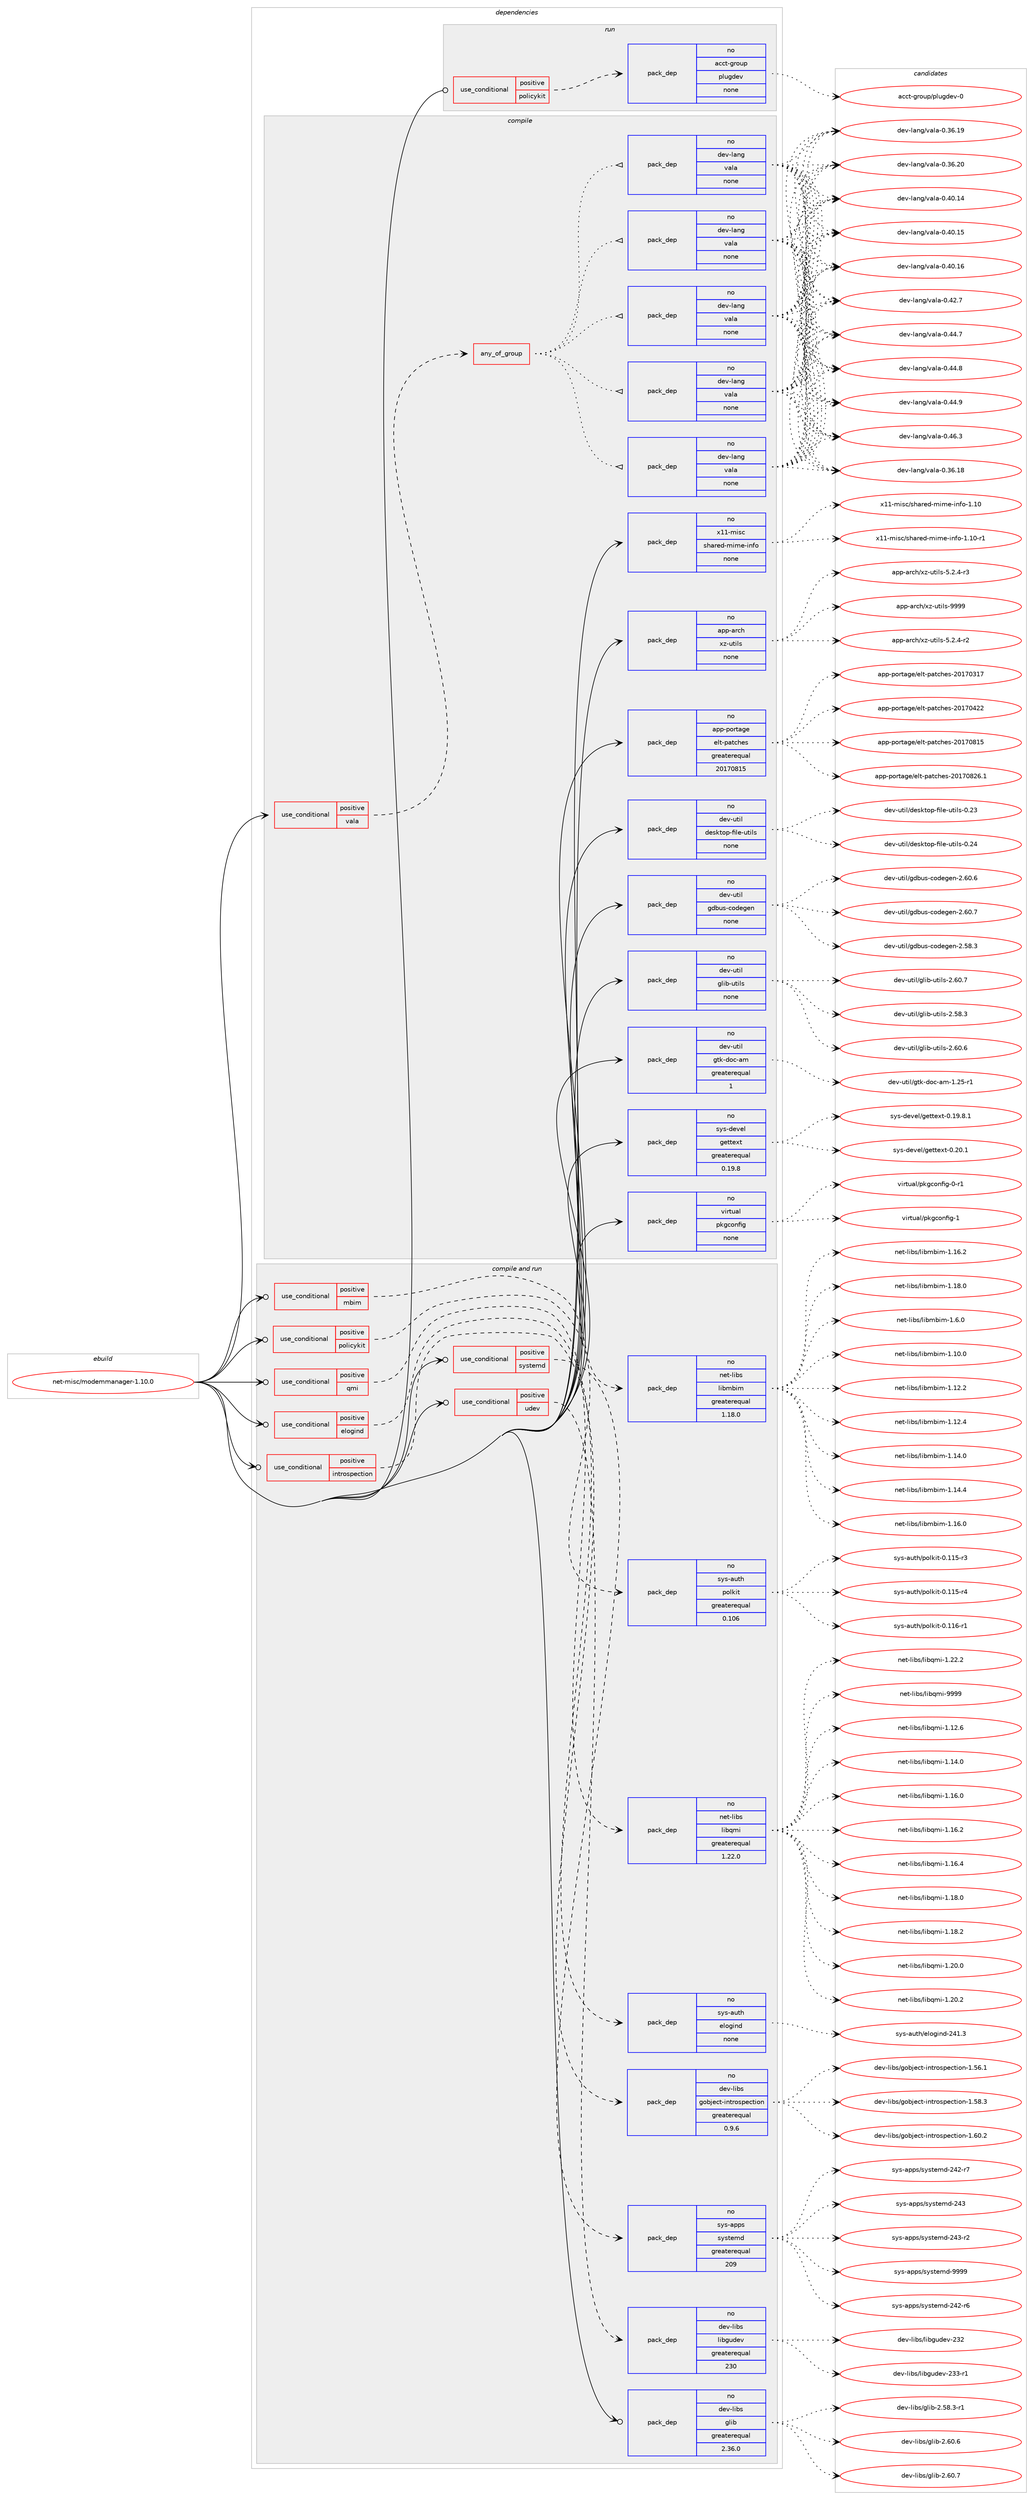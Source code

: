 digraph prolog {

# *************
# Graph options
# *************

newrank=true;
concentrate=true;
compound=true;
graph [rankdir=LR,fontname=Helvetica,fontsize=10,ranksep=1.5];#, ranksep=2.5, nodesep=0.2];
edge  [arrowhead=vee];
node  [fontname=Helvetica,fontsize=10];

# **********
# The ebuild
# **********

subgraph cluster_leftcol {
color=gray;
rank=same;
label=<<i>ebuild</i>>;
id [label="net-misc/modemmanager-1.10.0", color=red, width=4, href="../net-misc/modemmanager-1.10.0.svg"];
}

# ****************
# The dependencies
# ****************

subgraph cluster_midcol {
color=gray;
label=<<i>dependencies</i>>;
subgraph cluster_compile {
fillcolor="#eeeeee";
style=filled;
label=<<i>compile</i>>;
subgraph cond203503 {
dependency834472 [label=<<TABLE BORDER="0" CELLBORDER="1" CELLSPACING="0" CELLPADDING="4"><TR><TD ROWSPAN="3" CELLPADDING="10">use_conditional</TD></TR><TR><TD>positive</TD></TR><TR><TD>vala</TD></TR></TABLE>>, shape=none, color=red];
subgraph any14171 {
dependency834473 [label=<<TABLE BORDER="0" CELLBORDER="1" CELLSPACING="0" CELLPADDING="4"><TR><TD CELLPADDING="10">any_of_group</TD></TR></TABLE>>, shape=none, color=red];subgraph pack616341 {
dependency834474 [label=<<TABLE BORDER="0" CELLBORDER="1" CELLSPACING="0" CELLPADDING="4" WIDTH="220"><TR><TD ROWSPAN="6" CELLPADDING="30">pack_dep</TD></TR><TR><TD WIDTH="110">no</TD></TR><TR><TD>dev-lang</TD></TR><TR><TD>vala</TD></TR><TR><TD>none</TD></TR><TR><TD></TD></TR></TABLE>>, shape=none, color=blue];
}
dependency834473:e -> dependency834474:w [weight=20,style="dotted",arrowhead="oinv"];
subgraph pack616342 {
dependency834475 [label=<<TABLE BORDER="0" CELLBORDER="1" CELLSPACING="0" CELLPADDING="4" WIDTH="220"><TR><TD ROWSPAN="6" CELLPADDING="30">pack_dep</TD></TR><TR><TD WIDTH="110">no</TD></TR><TR><TD>dev-lang</TD></TR><TR><TD>vala</TD></TR><TR><TD>none</TD></TR><TR><TD></TD></TR></TABLE>>, shape=none, color=blue];
}
dependency834473:e -> dependency834475:w [weight=20,style="dotted",arrowhead="oinv"];
subgraph pack616343 {
dependency834476 [label=<<TABLE BORDER="0" CELLBORDER="1" CELLSPACING="0" CELLPADDING="4" WIDTH="220"><TR><TD ROWSPAN="6" CELLPADDING="30">pack_dep</TD></TR><TR><TD WIDTH="110">no</TD></TR><TR><TD>dev-lang</TD></TR><TR><TD>vala</TD></TR><TR><TD>none</TD></TR><TR><TD></TD></TR></TABLE>>, shape=none, color=blue];
}
dependency834473:e -> dependency834476:w [weight=20,style="dotted",arrowhead="oinv"];
subgraph pack616344 {
dependency834477 [label=<<TABLE BORDER="0" CELLBORDER="1" CELLSPACING="0" CELLPADDING="4" WIDTH="220"><TR><TD ROWSPAN="6" CELLPADDING="30">pack_dep</TD></TR><TR><TD WIDTH="110">no</TD></TR><TR><TD>dev-lang</TD></TR><TR><TD>vala</TD></TR><TR><TD>none</TD></TR><TR><TD></TD></TR></TABLE>>, shape=none, color=blue];
}
dependency834473:e -> dependency834477:w [weight=20,style="dotted",arrowhead="oinv"];
subgraph pack616345 {
dependency834478 [label=<<TABLE BORDER="0" CELLBORDER="1" CELLSPACING="0" CELLPADDING="4" WIDTH="220"><TR><TD ROWSPAN="6" CELLPADDING="30">pack_dep</TD></TR><TR><TD WIDTH="110">no</TD></TR><TR><TD>dev-lang</TD></TR><TR><TD>vala</TD></TR><TR><TD>none</TD></TR><TR><TD></TD></TR></TABLE>>, shape=none, color=blue];
}
dependency834473:e -> dependency834478:w [weight=20,style="dotted",arrowhead="oinv"];
}
dependency834472:e -> dependency834473:w [weight=20,style="dashed",arrowhead="vee"];
}
id:e -> dependency834472:w [weight=20,style="solid",arrowhead="vee"];
subgraph pack616346 {
dependency834479 [label=<<TABLE BORDER="0" CELLBORDER="1" CELLSPACING="0" CELLPADDING="4" WIDTH="220"><TR><TD ROWSPAN="6" CELLPADDING="30">pack_dep</TD></TR><TR><TD WIDTH="110">no</TD></TR><TR><TD>app-arch</TD></TR><TR><TD>xz-utils</TD></TR><TR><TD>none</TD></TR><TR><TD></TD></TR></TABLE>>, shape=none, color=blue];
}
id:e -> dependency834479:w [weight=20,style="solid",arrowhead="vee"];
subgraph pack616347 {
dependency834480 [label=<<TABLE BORDER="0" CELLBORDER="1" CELLSPACING="0" CELLPADDING="4" WIDTH="220"><TR><TD ROWSPAN="6" CELLPADDING="30">pack_dep</TD></TR><TR><TD WIDTH="110">no</TD></TR><TR><TD>app-portage</TD></TR><TR><TD>elt-patches</TD></TR><TR><TD>greaterequal</TD></TR><TR><TD>20170815</TD></TR></TABLE>>, shape=none, color=blue];
}
id:e -> dependency834480:w [weight=20,style="solid",arrowhead="vee"];
subgraph pack616348 {
dependency834481 [label=<<TABLE BORDER="0" CELLBORDER="1" CELLSPACING="0" CELLPADDING="4" WIDTH="220"><TR><TD ROWSPAN="6" CELLPADDING="30">pack_dep</TD></TR><TR><TD WIDTH="110">no</TD></TR><TR><TD>dev-util</TD></TR><TR><TD>desktop-file-utils</TD></TR><TR><TD>none</TD></TR><TR><TD></TD></TR></TABLE>>, shape=none, color=blue];
}
id:e -> dependency834481:w [weight=20,style="solid",arrowhead="vee"];
subgraph pack616349 {
dependency834482 [label=<<TABLE BORDER="0" CELLBORDER="1" CELLSPACING="0" CELLPADDING="4" WIDTH="220"><TR><TD ROWSPAN="6" CELLPADDING="30">pack_dep</TD></TR><TR><TD WIDTH="110">no</TD></TR><TR><TD>dev-util</TD></TR><TR><TD>gdbus-codegen</TD></TR><TR><TD>none</TD></TR><TR><TD></TD></TR></TABLE>>, shape=none, color=blue];
}
id:e -> dependency834482:w [weight=20,style="solid",arrowhead="vee"];
subgraph pack616350 {
dependency834483 [label=<<TABLE BORDER="0" CELLBORDER="1" CELLSPACING="0" CELLPADDING="4" WIDTH="220"><TR><TD ROWSPAN="6" CELLPADDING="30">pack_dep</TD></TR><TR><TD WIDTH="110">no</TD></TR><TR><TD>dev-util</TD></TR><TR><TD>glib-utils</TD></TR><TR><TD>none</TD></TR><TR><TD></TD></TR></TABLE>>, shape=none, color=blue];
}
id:e -> dependency834483:w [weight=20,style="solid",arrowhead="vee"];
subgraph pack616351 {
dependency834484 [label=<<TABLE BORDER="0" CELLBORDER="1" CELLSPACING="0" CELLPADDING="4" WIDTH="220"><TR><TD ROWSPAN="6" CELLPADDING="30">pack_dep</TD></TR><TR><TD WIDTH="110">no</TD></TR><TR><TD>dev-util</TD></TR><TR><TD>gtk-doc-am</TD></TR><TR><TD>greaterequal</TD></TR><TR><TD>1</TD></TR></TABLE>>, shape=none, color=blue];
}
id:e -> dependency834484:w [weight=20,style="solid",arrowhead="vee"];
subgraph pack616352 {
dependency834485 [label=<<TABLE BORDER="0" CELLBORDER="1" CELLSPACING="0" CELLPADDING="4" WIDTH="220"><TR><TD ROWSPAN="6" CELLPADDING="30">pack_dep</TD></TR><TR><TD WIDTH="110">no</TD></TR><TR><TD>sys-devel</TD></TR><TR><TD>gettext</TD></TR><TR><TD>greaterequal</TD></TR><TR><TD>0.19.8</TD></TR></TABLE>>, shape=none, color=blue];
}
id:e -> dependency834485:w [weight=20,style="solid",arrowhead="vee"];
subgraph pack616353 {
dependency834486 [label=<<TABLE BORDER="0" CELLBORDER="1" CELLSPACING="0" CELLPADDING="4" WIDTH="220"><TR><TD ROWSPAN="6" CELLPADDING="30">pack_dep</TD></TR><TR><TD WIDTH="110">no</TD></TR><TR><TD>virtual</TD></TR><TR><TD>pkgconfig</TD></TR><TR><TD>none</TD></TR><TR><TD></TD></TR></TABLE>>, shape=none, color=blue];
}
id:e -> dependency834486:w [weight=20,style="solid",arrowhead="vee"];
subgraph pack616354 {
dependency834487 [label=<<TABLE BORDER="0" CELLBORDER="1" CELLSPACING="0" CELLPADDING="4" WIDTH="220"><TR><TD ROWSPAN="6" CELLPADDING="30">pack_dep</TD></TR><TR><TD WIDTH="110">no</TD></TR><TR><TD>x11-misc</TD></TR><TR><TD>shared-mime-info</TD></TR><TR><TD>none</TD></TR><TR><TD></TD></TR></TABLE>>, shape=none, color=blue];
}
id:e -> dependency834487:w [weight=20,style="solid",arrowhead="vee"];
}
subgraph cluster_compileandrun {
fillcolor="#eeeeee";
style=filled;
label=<<i>compile and run</i>>;
subgraph cond203504 {
dependency834488 [label=<<TABLE BORDER="0" CELLBORDER="1" CELLSPACING="0" CELLPADDING="4"><TR><TD ROWSPAN="3" CELLPADDING="10">use_conditional</TD></TR><TR><TD>positive</TD></TR><TR><TD>elogind</TD></TR></TABLE>>, shape=none, color=red];
subgraph pack616355 {
dependency834489 [label=<<TABLE BORDER="0" CELLBORDER="1" CELLSPACING="0" CELLPADDING="4" WIDTH="220"><TR><TD ROWSPAN="6" CELLPADDING="30">pack_dep</TD></TR><TR><TD WIDTH="110">no</TD></TR><TR><TD>sys-auth</TD></TR><TR><TD>elogind</TD></TR><TR><TD>none</TD></TR><TR><TD></TD></TR></TABLE>>, shape=none, color=blue];
}
dependency834488:e -> dependency834489:w [weight=20,style="dashed",arrowhead="vee"];
}
id:e -> dependency834488:w [weight=20,style="solid",arrowhead="odotvee"];
subgraph cond203505 {
dependency834490 [label=<<TABLE BORDER="0" CELLBORDER="1" CELLSPACING="0" CELLPADDING="4"><TR><TD ROWSPAN="3" CELLPADDING="10">use_conditional</TD></TR><TR><TD>positive</TD></TR><TR><TD>introspection</TD></TR></TABLE>>, shape=none, color=red];
subgraph pack616356 {
dependency834491 [label=<<TABLE BORDER="0" CELLBORDER="1" CELLSPACING="0" CELLPADDING="4" WIDTH="220"><TR><TD ROWSPAN="6" CELLPADDING="30">pack_dep</TD></TR><TR><TD WIDTH="110">no</TD></TR><TR><TD>dev-libs</TD></TR><TR><TD>gobject-introspection</TD></TR><TR><TD>greaterequal</TD></TR><TR><TD>0.9.6</TD></TR></TABLE>>, shape=none, color=blue];
}
dependency834490:e -> dependency834491:w [weight=20,style="dashed",arrowhead="vee"];
}
id:e -> dependency834490:w [weight=20,style="solid",arrowhead="odotvee"];
subgraph cond203506 {
dependency834492 [label=<<TABLE BORDER="0" CELLBORDER="1" CELLSPACING="0" CELLPADDING="4"><TR><TD ROWSPAN="3" CELLPADDING="10">use_conditional</TD></TR><TR><TD>positive</TD></TR><TR><TD>mbim</TD></TR></TABLE>>, shape=none, color=red];
subgraph pack616357 {
dependency834493 [label=<<TABLE BORDER="0" CELLBORDER="1" CELLSPACING="0" CELLPADDING="4" WIDTH="220"><TR><TD ROWSPAN="6" CELLPADDING="30">pack_dep</TD></TR><TR><TD WIDTH="110">no</TD></TR><TR><TD>net-libs</TD></TR><TR><TD>libmbim</TD></TR><TR><TD>greaterequal</TD></TR><TR><TD>1.18.0</TD></TR></TABLE>>, shape=none, color=blue];
}
dependency834492:e -> dependency834493:w [weight=20,style="dashed",arrowhead="vee"];
}
id:e -> dependency834492:w [weight=20,style="solid",arrowhead="odotvee"];
subgraph cond203507 {
dependency834494 [label=<<TABLE BORDER="0" CELLBORDER="1" CELLSPACING="0" CELLPADDING="4"><TR><TD ROWSPAN="3" CELLPADDING="10">use_conditional</TD></TR><TR><TD>positive</TD></TR><TR><TD>policykit</TD></TR></TABLE>>, shape=none, color=red];
subgraph pack616358 {
dependency834495 [label=<<TABLE BORDER="0" CELLBORDER="1" CELLSPACING="0" CELLPADDING="4" WIDTH="220"><TR><TD ROWSPAN="6" CELLPADDING="30">pack_dep</TD></TR><TR><TD WIDTH="110">no</TD></TR><TR><TD>sys-auth</TD></TR><TR><TD>polkit</TD></TR><TR><TD>greaterequal</TD></TR><TR><TD>0.106</TD></TR></TABLE>>, shape=none, color=blue];
}
dependency834494:e -> dependency834495:w [weight=20,style="dashed",arrowhead="vee"];
}
id:e -> dependency834494:w [weight=20,style="solid",arrowhead="odotvee"];
subgraph cond203508 {
dependency834496 [label=<<TABLE BORDER="0" CELLBORDER="1" CELLSPACING="0" CELLPADDING="4"><TR><TD ROWSPAN="3" CELLPADDING="10">use_conditional</TD></TR><TR><TD>positive</TD></TR><TR><TD>qmi</TD></TR></TABLE>>, shape=none, color=red];
subgraph pack616359 {
dependency834497 [label=<<TABLE BORDER="0" CELLBORDER="1" CELLSPACING="0" CELLPADDING="4" WIDTH="220"><TR><TD ROWSPAN="6" CELLPADDING="30">pack_dep</TD></TR><TR><TD WIDTH="110">no</TD></TR><TR><TD>net-libs</TD></TR><TR><TD>libqmi</TD></TR><TR><TD>greaterequal</TD></TR><TR><TD>1.22.0</TD></TR></TABLE>>, shape=none, color=blue];
}
dependency834496:e -> dependency834497:w [weight=20,style="dashed",arrowhead="vee"];
}
id:e -> dependency834496:w [weight=20,style="solid",arrowhead="odotvee"];
subgraph cond203509 {
dependency834498 [label=<<TABLE BORDER="0" CELLBORDER="1" CELLSPACING="0" CELLPADDING="4"><TR><TD ROWSPAN="3" CELLPADDING="10">use_conditional</TD></TR><TR><TD>positive</TD></TR><TR><TD>systemd</TD></TR></TABLE>>, shape=none, color=red];
subgraph pack616360 {
dependency834499 [label=<<TABLE BORDER="0" CELLBORDER="1" CELLSPACING="0" CELLPADDING="4" WIDTH="220"><TR><TD ROWSPAN="6" CELLPADDING="30">pack_dep</TD></TR><TR><TD WIDTH="110">no</TD></TR><TR><TD>sys-apps</TD></TR><TR><TD>systemd</TD></TR><TR><TD>greaterequal</TD></TR><TR><TD>209</TD></TR></TABLE>>, shape=none, color=blue];
}
dependency834498:e -> dependency834499:w [weight=20,style="dashed",arrowhead="vee"];
}
id:e -> dependency834498:w [weight=20,style="solid",arrowhead="odotvee"];
subgraph cond203510 {
dependency834500 [label=<<TABLE BORDER="0" CELLBORDER="1" CELLSPACING="0" CELLPADDING="4"><TR><TD ROWSPAN="3" CELLPADDING="10">use_conditional</TD></TR><TR><TD>positive</TD></TR><TR><TD>udev</TD></TR></TABLE>>, shape=none, color=red];
subgraph pack616361 {
dependency834501 [label=<<TABLE BORDER="0" CELLBORDER="1" CELLSPACING="0" CELLPADDING="4" WIDTH="220"><TR><TD ROWSPAN="6" CELLPADDING="30">pack_dep</TD></TR><TR><TD WIDTH="110">no</TD></TR><TR><TD>dev-libs</TD></TR><TR><TD>libgudev</TD></TR><TR><TD>greaterequal</TD></TR><TR><TD>230</TD></TR></TABLE>>, shape=none, color=blue];
}
dependency834500:e -> dependency834501:w [weight=20,style="dashed",arrowhead="vee"];
}
id:e -> dependency834500:w [weight=20,style="solid",arrowhead="odotvee"];
subgraph pack616362 {
dependency834502 [label=<<TABLE BORDER="0" CELLBORDER="1" CELLSPACING="0" CELLPADDING="4" WIDTH="220"><TR><TD ROWSPAN="6" CELLPADDING="30">pack_dep</TD></TR><TR><TD WIDTH="110">no</TD></TR><TR><TD>dev-libs</TD></TR><TR><TD>glib</TD></TR><TR><TD>greaterequal</TD></TR><TR><TD>2.36.0</TD></TR></TABLE>>, shape=none, color=blue];
}
id:e -> dependency834502:w [weight=20,style="solid",arrowhead="odotvee"];
}
subgraph cluster_run {
fillcolor="#eeeeee";
style=filled;
label=<<i>run</i>>;
subgraph cond203511 {
dependency834503 [label=<<TABLE BORDER="0" CELLBORDER="1" CELLSPACING="0" CELLPADDING="4"><TR><TD ROWSPAN="3" CELLPADDING="10">use_conditional</TD></TR><TR><TD>positive</TD></TR><TR><TD>policykit</TD></TR></TABLE>>, shape=none, color=red];
subgraph pack616363 {
dependency834504 [label=<<TABLE BORDER="0" CELLBORDER="1" CELLSPACING="0" CELLPADDING="4" WIDTH="220"><TR><TD ROWSPAN="6" CELLPADDING="30">pack_dep</TD></TR><TR><TD WIDTH="110">no</TD></TR><TR><TD>acct-group</TD></TR><TR><TD>plugdev</TD></TR><TR><TD>none</TD></TR><TR><TD></TD></TR></TABLE>>, shape=none, color=blue];
}
dependency834503:e -> dependency834504:w [weight=20,style="dashed",arrowhead="vee"];
}
id:e -> dependency834503:w [weight=20,style="solid",arrowhead="odot"];
}
}

# **************
# The candidates
# **************

subgraph cluster_choices {
rank=same;
color=gray;
label=<<i>candidates</i>>;

subgraph choice616341 {
color=black;
nodesep=1;
choice10010111845108971101034711897108974548465154464956 [label="dev-lang/vala-0.36.18", color=red, width=4,href="../dev-lang/vala-0.36.18.svg"];
choice10010111845108971101034711897108974548465154464957 [label="dev-lang/vala-0.36.19", color=red, width=4,href="../dev-lang/vala-0.36.19.svg"];
choice10010111845108971101034711897108974548465154465048 [label="dev-lang/vala-0.36.20", color=red, width=4,href="../dev-lang/vala-0.36.20.svg"];
choice10010111845108971101034711897108974548465248464952 [label="dev-lang/vala-0.40.14", color=red, width=4,href="../dev-lang/vala-0.40.14.svg"];
choice10010111845108971101034711897108974548465248464953 [label="dev-lang/vala-0.40.15", color=red, width=4,href="../dev-lang/vala-0.40.15.svg"];
choice10010111845108971101034711897108974548465248464954 [label="dev-lang/vala-0.40.16", color=red, width=4,href="../dev-lang/vala-0.40.16.svg"];
choice100101118451089711010347118971089745484652504655 [label="dev-lang/vala-0.42.7", color=red, width=4,href="../dev-lang/vala-0.42.7.svg"];
choice100101118451089711010347118971089745484652524655 [label="dev-lang/vala-0.44.7", color=red, width=4,href="../dev-lang/vala-0.44.7.svg"];
choice100101118451089711010347118971089745484652524656 [label="dev-lang/vala-0.44.8", color=red, width=4,href="../dev-lang/vala-0.44.8.svg"];
choice100101118451089711010347118971089745484652524657 [label="dev-lang/vala-0.44.9", color=red, width=4,href="../dev-lang/vala-0.44.9.svg"];
choice100101118451089711010347118971089745484652544651 [label="dev-lang/vala-0.46.3", color=red, width=4,href="../dev-lang/vala-0.46.3.svg"];
dependency834474:e -> choice10010111845108971101034711897108974548465154464956:w [style=dotted,weight="100"];
dependency834474:e -> choice10010111845108971101034711897108974548465154464957:w [style=dotted,weight="100"];
dependency834474:e -> choice10010111845108971101034711897108974548465154465048:w [style=dotted,weight="100"];
dependency834474:e -> choice10010111845108971101034711897108974548465248464952:w [style=dotted,weight="100"];
dependency834474:e -> choice10010111845108971101034711897108974548465248464953:w [style=dotted,weight="100"];
dependency834474:e -> choice10010111845108971101034711897108974548465248464954:w [style=dotted,weight="100"];
dependency834474:e -> choice100101118451089711010347118971089745484652504655:w [style=dotted,weight="100"];
dependency834474:e -> choice100101118451089711010347118971089745484652524655:w [style=dotted,weight="100"];
dependency834474:e -> choice100101118451089711010347118971089745484652524656:w [style=dotted,weight="100"];
dependency834474:e -> choice100101118451089711010347118971089745484652524657:w [style=dotted,weight="100"];
dependency834474:e -> choice100101118451089711010347118971089745484652544651:w [style=dotted,weight="100"];
}
subgraph choice616342 {
color=black;
nodesep=1;
choice10010111845108971101034711897108974548465154464956 [label="dev-lang/vala-0.36.18", color=red, width=4,href="../dev-lang/vala-0.36.18.svg"];
choice10010111845108971101034711897108974548465154464957 [label="dev-lang/vala-0.36.19", color=red, width=4,href="../dev-lang/vala-0.36.19.svg"];
choice10010111845108971101034711897108974548465154465048 [label="dev-lang/vala-0.36.20", color=red, width=4,href="../dev-lang/vala-0.36.20.svg"];
choice10010111845108971101034711897108974548465248464952 [label="dev-lang/vala-0.40.14", color=red, width=4,href="../dev-lang/vala-0.40.14.svg"];
choice10010111845108971101034711897108974548465248464953 [label="dev-lang/vala-0.40.15", color=red, width=4,href="../dev-lang/vala-0.40.15.svg"];
choice10010111845108971101034711897108974548465248464954 [label="dev-lang/vala-0.40.16", color=red, width=4,href="../dev-lang/vala-0.40.16.svg"];
choice100101118451089711010347118971089745484652504655 [label="dev-lang/vala-0.42.7", color=red, width=4,href="../dev-lang/vala-0.42.7.svg"];
choice100101118451089711010347118971089745484652524655 [label="dev-lang/vala-0.44.7", color=red, width=4,href="../dev-lang/vala-0.44.7.svg"];
choice100101118451089711010347118971089745484652524656 [label="dev-lang/vala-0.44.8", color=red, width=4,href="../dev-lang/vala-0.44.8.svg"];
choice100101118451089711010347118971089745484652524657 [label="dev-lang/vala-0.44.9", color=red, width=4,href="../dev-lang/vala-0.44.9.svg"];
choice100101118451089711010347118971089745484652544651 [label="dev-lang/vala-0.46.3", color=red, width=4,href="../dev-lang/vala-0.46.3.svg"];
dependency834475:e -> choice10010111845108971101034711897108974548465154464956:w [style=dotted,weight="100"];
dependency834475:e -> choice10010111845108971101034711897108974548465154464957:w [style=dotted,weight="100"];
dependency834475:e -> choice10010111845108971101034711897108974548465154465048:w [style=dotted,weight="100"];
dependency834475:e -> choice10010111845108971101034711897108974548465248464952:w [style=dotted,weight="100"];
dependency834475:e -> choice10010111845108971101034711897108974548465248464953:w [style=dotted,weight="100"];
dependency834475:e -> choice10010111845108971101034711897108974548465248464954:w [style=dotted,weight="100"];
dependency834475:e -> choice100101118451089711010347118971089745484652504655:w [style=dotted,weight="100"];
dependency834475:e -> choice100101118451089711010347118971089745484652524655:w [style=dotted,weight="100"];
dependency834475:e -> choice100101118451089711010347118971089745484652524656:w [style=dotted,weight="100"];
dependency834475:e -> choice100101118451089711010347118971089745484652524657:w [style=dotted,weight="100"];
dependency834475:e -> choice100101118451089711010347118971089745484652544651:w [style=dotted,weight="100"];
}
subgraph choice616343 {
color=black;
nodesep=1;
choice10010111845108971101034711897108974548465154464956 [label="dev-lang/vala-0.36.18", color=red, width=4,href="../dev-lang/vala-0.36.18.svg"];
choice10010111845108971101034711897108974548465154464957 [label="dev-lang/vala-0.36.19", color=red, width=4,href="../dev-lang/vala-0.36.19.svg"];
choice10010111845108971101034711897108974548465154465048 [label="dev-lang/vala-0.36.20", color=red, width=4,href="../dev-lang/vala-0.36.20.svg"];
choice10010111845108971101034711897108974548465248464952 [label="dev-lang/vala-0.40.14", color=red, width=4,href="../dev-lang/vala-0.40.14.svg"];
choice10010111845108971101034711897108974548465248464953 [label="dev-lang/vala-0.40.15", color=red, width=4,href="../dev-lang/vala-0.40.15.svg"];
choice10010111845108971101034711897108974548465248464954 [label="dev-lang/vala-0.40.16", color=red, width=4,href="../dev-lang/vala-0.40.16.svg"];
choice100101118451089711010347118971089745484652504655 [label="dev-lang/vala-0.42.7", color=red, width=4,href="../dev-lang/vala-0.42.7.svg"];
choice100101118451089711010347118971089745484652524655 [label="dev-lang/vala-0.44.7", color=red, width=4,href="../dev-lang/vala-0.44.7.svg"];
choice100101118451089711010347118971089745484652524656 [label="dev-lang/vala-0.44.8", color=red, width=4,href="../dev-lang/vala-0.44.8.svg"];
choice100101118451089711010347118971089745484652524657 [label="dev-lang/vala-0.44.9", color=red, width=4,href="../dev-lang/vala-0.44.9.svg"];
choice100101118451089711010347118971089745484652544651 [label="dev-lang/vala-0.46.3", color=red, width=4,href="../dev-lang/vala-0.46.3.svg"];
dependency834476:e -> choice10010111845108971101034711897108974548465154464956:w [style=dotted,weight="100"];
dependency834476:e -> choice10010111845108971101034711897108974548465154464957:w [style=dotted,weight="100"];
dependency834476:e -> choice10010111845108971101034711897108974548465154465048:w [style=dotted,weight="100"];
dependency834476:e -> choice10010111845108971101034711897108974548465248464952:w [style=dotted,weight="100"];
dependency834476:e -> choice10010111845108971101034711897108974548465248464953:w [style=dotted,weight="100"];
dependency834476:e -> choice10010111845108971101034711897108974548465248464954:w [style=dotted,weight="100"];
dependency834476:e -> choice100101118451089711010347118971089745484652504655:w [style=dotted,weight="100"];
dependency834476:e -> choice100101118451089711010347118971089745484652524655:w [style=dotted,weight="100"];
dependency834476:e -> choice100101118451089711010347118971089745484652524656:w [style=dotted,weight="100"];
dependency834476:e -> choice100101118451089711010347118971089745484652524657:w [style=dotted,weight="100"];
dependency834476:e -> choice100101118451089711010347118971089745484652544651:w [style=dotted,weight="100"];
}
subgraph choice616344 {
color=black;
nodesep=1;
choice10010111845108971101034711897108974548465154464956 [label="dev-lang/vala-0.36.18", color=red, width=4,href="../dev-lang/vala-0.36.18.svg"];
choice10010111845108971101034711897108974548465154464957 [label="dev-lang/vala-0.36.19", color=red, width=4,href="../dev-lang/vala-0.36.19.svg"];
choice10010111845108971101034711897108974548465154465048 [label="dev-lang/vala-0.36.20", color=red, width=4,href="../dev-lang/vala-0.36.20.svg"];
choice10010111845108971101034711897108974548465248464952 [label="dev-lang/vala-0.40.14", color=red, width=4,href="../dev-lang/vala-0.40.14.svg"];
choice10010111845108971101034711897108974548465248464953 [label="dev-lang/vala-0.40.15", color=red, width=4,href="../dev-lang/vala-0.40.15.svg"];
choice10010111845108971101034711897108974548465248464954 [label="dev-lang/vala-0.40.16", color=red, width=4,href="../dev-lang/vala-0.40.16.svg"];
choice100101118451089711010347118971089745484652504655 [label="dev-lang/vala-0.42.7", color=red, width=4,href="../dev-lang/vala-0.42.7.svg"];
choice100101118451089711010347118971089745484652524655 [label="dev-lang/vala-0.44.7", color=red, width=4,href="../dev-lang/vala-0.44.7.svg"];
choice100101118451089711010347118971089745484652524656 [label="dev-lang/vala-0.44.8", color=red, width=4,href="../dev-lang/vala-0.44.8.svg"];
choice100101118451089711010347118971089745484652524657 [label="dev-lang/vala-0.44.9", color=red, width=4,href="../dev-lang/vala-0.44.9.svg"];
choice100101118451089711010347118971089745484652544651 [label="dev-lang/vala-0.46.3", color=red, width=4,href="../dev-lang/vala-0.46.3.svg"];
dependency834477:e -> choice10010111845108971101034711897108974548465154464956:w [style=dotted,weight="100"];
dependency834477:e -> choice10010111845108971101034711897108974548465154464957:w [style=dotted,weight="100"];
dependency834477:e -> choice10010111845108971101034711897108974548465154465048:w [style=dotted,weight="100"];
dependency834477:e -> choice10010111845108971101034711897108974548465248464952:w [style=dotted,weight="100"];
dependency834477:e -> choice10010111845108971101034711897108974548465248464953:w [style=dotted,weight="100"];
dependency834477:e -> choice10010111845108971101034711897108974548465248464954:w [style=dotted,weight="100"];
dependency834477:e -> choice100101118451089711010347118971089745484652504655:w [style=dotted,weight="100"];
dependency834477:e -> choice100101118451089711010347118971089745484652524655:w [style=dotted,weight="100"];
dependency834477:e -> choice100101118451089711010347118971089745484652524656:w [style=dotted,weight="100"];
dependency834477:e -> choice100101118451089711010347118971089745484652524657:w [style=dotted,weight="100"];
dependency834477:e -> choice100101118451089711010347118971089745484652544651:w [style=dotted,weight="100"];
}
subgraph choice616345 {
color=black;
nodesep=1;
choice10010111845108971101034711897108974548465154464956 [label="dev-lang/vala-0.36.18", color=red, width=4,href="../dev-lang/vala-0.36.18.svg"];
choice10010111845108971101034711897108974548465154464957 [label="dev-lang/vala-0.36.19", color=red, width=4,href="../dev-lang/vala-0.36.19.svg"];
choice10010111845108971101034711897108974548465154465048 [label="dev-lang/vala-0.36.20", color=red, width=4,href="../dev-lang/vala-0.36.20.svg"];
choice10010111845108971101034711897108974548465248464952 [label="dev-lang/vala-0.40.14", color=red, width=4,href="../dev-lang/vala-0.40.14.svg"];
choice10010111845108971101034711897108974548465248464953 [label="dev-lang/vala-0.40.15", color=red, width=4,href="../dev-lang/vala-0.40.15.svg"];
choice10010111845108971101034711897108974548465248464954 [label="dev-lang/vala-0.40.16", color=red, width=4,href="../dev-lang/vala-0.40.16.svg"];
choice100101118451089711010347118971089745484652504655 [label="dev-lang/vala-0.42.7", color=red, width=4,href="../dev-lang/vala-0.42.7.svg"];
choice100101118451089711010347118971089745484652524655 [label="dev-lang/vala-0.44.7", color=red, width=4,href="../dev-lang/vala-0.44.7.svg"];
choice100101118451089711010347118971089745484652524656 [label="dev-lang/vala-0.44.8", color=red, width=4,href="../dev-lang/vala-0.44.8.svg"];
choice100101118451089711010347118971089745484652524657 [label="dev-lang/vala-0.44.9", color=red, width=4,href="../dev-lang/vala-0.44.9.svg"];
choice100101118451089711010347118971089745484652544651 [label="dev-lang/vala-0.46.3", color=red, width=4,href="../dev-lang/vala-0.46.3.svg"];
dependency834478:e -> choice10010111845108971101034711897108974548465154464956:w [style=dotted,weight="100"];
dependency834478:e -> choice10010111845108971101034711897108974548465154464957:w [style=dotted,weight="100"];
dependency834478:e -> choice10010111845108971101034711897108974548465154465048:w [style=dotted,weight="100"];
dependency834478:e -> choice10010111845108971101034711897108974548465248464952:w [style=dotted,weight="100"];
dependency834478:e -> choice10010111845108971101034711897108974548465248464953:w [style=dotted,weight="100"];
dependency834478:e -> choice10010111845108971101034711897108974548465248464954:w [style=dotted,weight="100"];
dependency834478:e -> choice100101118451089711010347118971089745484652504655:w [style=dotted,weight="100"];
dependency834478:e -> choice100101118451089711010347118971089745484652524655:w [style=dotted,weight="100"];
dependency834478:e -> choice100101118451089711010347118971089745484652524656:w [style=dotted,weight="100"];
dependency834478:e -> choice100101118451089711010347118971089745484652524657:w [style=dotted,weight="100"];
dependency834478:e -> choice100101118451089711010347118971089745484652544651:w [style=dotted,weight="100"];
}
subgraph choice616346 {
color=black;
nodesep=1;
choice9711211245971149910447120122451171161051081154553465046524511450 [label="app-arch/xz-utils-5.2.4-r2", color=red, width=4,href="../app-arch/xz-utils-5.2.4-r2.svg"];
choice9711211245971149910447120122451171161051081154553465046524511451 [label="app-arch/xz-utils-5.2.4-r3", color=red, width=4,href="../app-arch/xz-utils-5.2.4-r3.svg"];
choice9711211245971149910447120122451171161051081154557575757 [label="app-arch/xz-utils-9999", color=red, width=4,href="../app-arch/xz-utils-9999.svg"];
dependency834479:e -> choice9711211245971149910447120122451171161051081154553465046524511450:w [style=dotted,weight="100"];
dependency834479:e -> choice9711211245971149910447120122451171161051081154553465046524511451:w [style=dotted,weight="100"];
dependency834479:e -> choice9711211245971149910447120122451171161051081154557575757:w [style=dotted,weight="100"];
}
subgraph choice616347 {
color=black;
nodesep=1;
choice97112112451121111141169710310147101108116451129711699104101115455048495548514955 [label="app-portage/elt-patches-20170317", color=red, width=4,href="../app-portage/elt-patches-20170317.svg"];
choice97112112451121111141169710310147101108116451129711699104101115455048495548525050 [label="app-portage/elt-patches-20170422", color=red, width=4,href="../app-portage/elt-patches-20170422.svg"];
choice97112112451121111141169710310147101108116451129711699104101115455048495548564953 [label="app-portage/elt-patches-20170815", color=red, width=4,href="../app-portage/elt-patches-20170815.svg"];
choice971121124511211111411697103101471011081164511297116991041011154550484955485650544649 [label="app-portage/elt-patches-20170826.1", color=red, width=4,href="../app-portage/elt-patches-20170826.1.svg"];
dependency834480:e -> choice97112112451121111141169710310147101108116451129711699104101115455048495548514955:w [style=dotted,weight="100"];
dependency834480:e -> choice97112112451121111141169710310147101108116451129711699104101115455048495548525050:w [style=dotted,weight="100"];
dependency834480:e -> choice97112112451121111141169710310147101108116451129711699104101115455048495548564953:w [style=dotted,weight="100"];
dependency834480:e -> choice971121124511211111411697103101471011081164511297116991041011154550484955485650544649:w [style=dotted,weight="100"];
}
subgraph choice616348 {
color=black;
nodesep=1;
choice100101118451171161051084710010111510711611111245102105108101451171161051081154548465051 [label="dev-util/desktop-file-utils-0.23", color=red, width=4,href="../dev-util/desktop-file-utils-0.23.svg"];
choice100101118451171161051084710010111510711611111245102105108101451171161051081154548465052 [label="dev-util/desktop-file-utils-0.24", color=red, width=4,href="../dev-util/desktop-file-utils-0.24.svg"];
dependency834481:e -> choice100101118451171161051084710010111510711611111245102105108101451171161051081154548465051:w [style=dotted,weight="100"];
dependency834481:e -> choice100101118451171161051084710010111510711611111245102105108101451171161051081154548465052:w [style=dotted,weight="100"];
}
subgraph choice616349 {
color=black;
nodesep=1;
choice100101118451171161051084710310098117115459911110010110310111045504653564651 [label="dev-util/gdbus-codegen-2.58.3", color=red, width=4,href="../dev-util/gdbus-codegen-2.58.3.svg"];
choice100101118451171161051084710310098117115459911110010110310111045504654484654 [label="dev-util/gdbus-codegen-2.60.6", color=red, width=4,href="../dev-util/gdbus-codegen-2.60.6.svg"];
choice100101118451171161051084710310098117115459911110010110310111045504654484655 [label="dev-util/gdbus-codegen-2.60.7", color=red, width=4,href="../dev-util/gdbus-codegen-2.60.7.svg"];
dependency834482:e -> choice100101118451171161051084710310098117115459911110010110310111045504653564651:w [style=dotted,weight="100"];
dependency834482:e -> choice100101118451171161051084710310098117115459911110010110310111045504654484654:w [style=dotted,weight="100"];
dependency834482:e -> choice100101118451171161051084710310098117115459911110010110310111045504654484655:w [style=dotted,weight="100"];
}
subgraph choice616350 {
color=black;
nodesep=1;
choice1001011184511711610510847103108105984511711610510811545504653564651 [label="dev-util/glib-utils-2.58.3", color=red, width=4,href="../dev-util/glib-utils-2.58.3.svg"];
choice1001011184511711610510847103108105984511711610510811545504654484654 [label="dev-util/glib-utils-2.60.6", color=red, width=4,href="../dev-util/glib-utils-2.60.6.svg"];
choice1001011184511711610510847103108105984511711610510811545504654484655 [label="dev-util/glib-utils-2.60.7", color=red, width=4,href="../dev-util/glib-utils-2.60.7.svg"];
dependency834483:e -> choice1001011184511711610510847103108105984511711610510811545504653564651:w [style=dotted,weight="100"];
dependency834483:e -> choice1001011184511711610510847103108105984511711610510811545504654484654:w [style=dotted,weight="100"];
dependency834483:e -> choice1001011184511711610510847103108105984511711610510811545504654484655:w [style=dotted,weight="100"];
}
subgraph choice616351 {
color=black;
nodesep=1;
choice10010111845117116105108471031161074510011199459710945494650534511449 [label="dev-util/gtk-doc-am-1.25-r1", color=red, width=4,href="../dev-util/gtk-doc-am-1.25-r1.svg"];
dependency834484:e -> choice10010111845117116105108471031161074510011199459710945494650534511449:w [style=dotted,weight="100"];
}
subgraph choice616352 {
color=black;
nodesep=1;
choice1151211154510010111810110847103101116116101120116454846495746564649 [label="sys-devel/gettext-0.19.8.1", color=red, width=4,href="../sys-devel/gettext-0.19.8.1.svg"];
choice115121115451001011181011084710310111611610112011645484650484649 [label="sys-devel/gettext-0.20.1", color=red, width=4,href="../sys-devel/gettext-0.20.1.svg"];
dependency834485:e -> choice1151211154510010111810110847103101116116101120116454846495746564649:w [style=dotted,weight="100"];
dependency834485:e -> choice115121115451001011181011084710310111611610112011645484650484649:w [style=dotted,weight="100"];
}
subgraph choice616353 {
color=black;
nodesep=1;
choice11810511411611797108471121071039911111010210510345484511449 [label="virtual/pkgconfig-0-r1", color=red, width=4,href="../virtual/pkgconfig-0-r1.svg"];
choice1181051141161179710847112107103991111101021051034549 [label="virtual/pkgconfig-1", color=red, width=4,href="../virtual/pkgconfig-1.svg"];
dependency834486:e -> choice11810511411611797108471121071039911111010210510345484511449:w [style=dotted,weight="100"];
dependency834486:e -> choice1181051141161179710847112107103991111101021051034549:w [style=dotted,weight="100"];
}
subgraph choice616354 {
color=black;
nodesep=1;
choice12049494510910511599471151049711410110045109105109101451051101021114549464948 [label="x11-misc/shared-mime-info-1.10", color=red, width=4,href="../x11-misc/shared-mime-info-1.10.svg"];
choice120494945109105115994711510497114101100451091051091014510511010211145494649484511449 [label="x11-misc/shared-mime-info-1.10-r1", color=red, width=4,href="../x11-misc/shared-mime-info-1.10-r1.svg"];
dependency834487:e -> choice12049494510910511599471151049711410110045109105109101451051101021114549464948:w [style=dotted,weight="100"];
dependency834487:e -> choice120494945109105115994711510497114101100451091051091014510511010211145494649484511449:w [style=dotted,weight="100"];
}
subgraph choice616355 {
color=black;
nodesep=1;
choice115121115459711711610447101108111103105110100455052494651 [label="sys-auth/elogind-241.3", color=red, width=4,href="../sys-auth/elogind-241.3.svg"];
dependency834489:e -> choice115121115459711711610447101108111103105110100455052494651:w [style=dotted,weight="100"];
}
subgraph choice616356 {
color=black;
nodesep=1;
choice1001011184510810598115471031119810610199116451051101161141111151121019911610511111045494653544649 [label="dev-libs/gobject-introspection-1.56.1", color=red, width=4,href="../dev-libs/gobject-introspection-1.56.1.svg"];
choice1001011184510810598115471031119810610199116451051101161141111151121019911610511111045494653564651 [label="dev-libs/gobject-introspection-1.58.3", color=red, width=4,href="../dev-libs/gobject-introspection-1.58.3.svg"];
choice1001011184510810598115471031119810610199116451051101161141111151121019911610511111045494654484650 [label="dev-libs/gobject-introspection-1.60.2", color=red, width=4,href="../dev-libs/gobject-introspection-1.60.2.svg"];
dependency834491:e -> choice1001011184510810598115471031119810610199116451051101161141111151121019911610511111045494653544649:w [style=dotted,weight="100"];
dependency834491:e -> choice1001011184510810598115471031119810610199116451051101161141111151121019911610511111045494653564651:w [style=dotted,weight="100"];
dependency834491:e -> choice1001011184510810598115471031119810610199116451051101161141111151121019911610511111045494654484650:w [style=dotted,weight="100"];
}
subgraph choice616357 {
color=black;
nodesep=1;
choice110101116451081059811547108105981099810510945494649484648 [label="net-libs/libmbim-1.10.0", color=red, width=4,href="../net-libs/libmbim-1.10.0.svg"];
choice110101116451081059811547108105981099810510945494649504650 [label="net-libs/libmbim-1.12.2", color=red, width=4,href="../net-libs/libmbim-1.12.2.svg"];
choice110101116451081059811547108105981099810510945494649504652 [label="net-libs/libmbim-1.12.4", color=red, width=4,href="../net-libs/libmbim-1.12.4.svg"];
choice110101116451081059811547108105981099810510945494649524648 [label="net-libs/libmbim-1.14.0", color=red, width=4,href="../net-libs/libmbim-1.14.0.svg"];
choice110101116451081059811547108105981099810510945494649524652 [label="net-libs/libmbim-1.14.4", color=red, width=4,href="../net-libs/libmbim-1.14.4.svg"];
choice110101116451081059811547108105981099810510945494649544648 [label="net-libs/libmbim-1.16.0", color=red, width=4,href="../net-libs/libmbim-1.16.0.svg"];
choice110101116451081059811547108105981099810510945494649544650 [label="net-libs/libmbim-1.16.2", color=red, width=4,href="../net-libs/libmbim-1.16.2.svg"];
choice110101116451081059811547108105981099810510945494649564648 [label="net-libs/libmbim-1.18.0", color=red, width=4,href="../net-libs/libmbim-1.18.0.svg"];
choice1101011164510810598115471081059810998105109454946544648 [label="net-libs/libmbim-1.6.0", color=red, width=4,href="../net-libs/libmbim-1.6.0.svg"];
dependency834493:e -> choice110101116451081059811547108105981099810510945494649484648:w [style=dotted,weight="100"];
dependency834493:e -> choice110101116451081059811547108105981099810510945494649504650:w [style=dotted,weight="100"];
dependency834493:e -> choice110101116451081059811547108105981099810510945494649504652:w [style=dotted,weight="100"];
dependency834493:e -> choice110101116451081059811547108105981099810510945494649524648:w [style=dotted,weight="100"];
dependency834493:e -> choice110101116451081059811547108105981099810510945494649524652:w [style=dotted,weight="100"];
dependency834493:e -> choice110101116451081059811547108105981099810510945494649544648:w [style=dotted,weight="100"];
dependency834493:e -> choice110101116451081059811547108105981099810510945494649544650:w [style=dotted,weight="100"];
dependency834493:e -> choice110101116451081059811547108105981099810510945494649564648:w [style=dotted,weight="100"];
dependency834493:e -> choice1101011164510810598115471081059810998105109454946544648:w [style=dotted,weight="100"];
}
subgraph choice616358 {
color=black;
nodesep=1;
choice1151211154597117116104471121111081071051164548464949534511451 [label="sys-auth/polkit-0.115-r3", color=red, width=4,href="../sys-auth/polkit-0.115-r3.svg"];
choice1151211154597117116104471121111081071051164548464949534511452 [label="sys-auth/polkit-0.115-r4", color=red, width=4,href="../sys-auth/polkit-0.115-r4.svg"];
choice1151211154597117116104471121111081071051164548464949544511449 [label="sys-auth/polkit-0.116-r1", color=red, width=4,href="../sys-auth/polkit-0.116-r1.svg"];
dependency834495:e -> choice1151211154597117116104471121111081071051164548464949534511451:w [style=dotted,weight="100"];
dependency834495:e -> choice1151211154597117116104471121111081071051164548464949534511452:w [style=dotted,weight="100"];
dependency834495:e -> choice1151211154597117116104471121111081071051164548464949544511449:w [style=dotted,weight="100"];
}
subgraph choice616359 {
color=black;
nodesep=1;
choice1101011164510810598115471081059811310910545494649504654 [label="net-libs/libqmi-1.12.6", color=red, width=4,href="../net-libs/libqmi-1.12.6.svg"];
choice1101011164510810598115471081059811310910545494649524648 [label="net-libs/libqmi-1.14.0", color=red, width=4,href="../net-libs/libqmi-1.14.0.svg"];
choice1101011164510810598115471081059811310910545494649544648 [label="net-libs/libqmi-1.16.0", color=red, width=4,href="../net-libs/libqmi-1.16.0.svg"];
choice1101011164510810598115471081059811310910545494649544650 [label="net-libs/libqmi-1.16.2", color=red, width=4,href="../net-libs/libqmi-1.16.2.svg"];
choice1101011164510810598115471081059811310910545494649544652 [label="net-libs/libqmi-1.16.4", color=red, width=4,href="../net-libs/libqmi-1.16.4.svg"];
choice1101011164510810598115471081059811310910545494649564648 [label="net-libs/libqmi-1.18.0", color=red, width=4,href="../net-libs/libqmi-1.18.0.svg"];
choice1101011164510810598115471081059811310910545494649564650 [label="net-libs/libqmi-1.18.2", color=red, width=4,href="../net-libs/libqmi-1.18.2.svg"];
choice1101011164510810598115471081059811310910545494650484648 [label="net-libs/libqmi-1.20.0", color=red, width=4,href="../net-libs/libqmi-1.20.0.svg"];
choice1101011164510810598115471081059811310910545494650484650 [label="net-libs/libqmi-1.20.2", color=red, width=4,href="../net-libs/libqmi-1.20.2.svg"];
choice1101011164510810598115471081059811310910545494650504650 [label="net-libs/libqmi-1.22.2", color=red, width=4,href="../net-libs/libqmi-1.22.2.svg"];
choice110101116451081059811547108105981131091054557575757 [label="net-libs/libqmi-9999", color=red, width=4,href="../net-libs/libqmi-9999.svg"];
dependency834497:e -> choice1101011164510810598115471081059811310910545494649504654:w [style=dotted,weight="100"];
dependency834497:e -> choice1101011164510810598115471081059811310910545494649524648:w [style=dotted,weight="100"];
dependency834497:e -> choice1101011164510810598115471081059811310910545494649544648:w [style=dotted,weight="100"];
dependency834497:e -> choice1101011164510810598115471081059811310910545494649544650:w [style=dotted,weight="100"];
dependency834497:e -> choice1101011164510810598115471081059811310910545494649544652:w [style=dotted,weight="100"];
dependency834497:e -> choice1101011164510810598115471081059811310910545494649564648:w [style=dotted,weight="100"];
dependency834497:e -> choice1101011164510810598115471081059811310910545494649564650:w [style=dotted,weight="100"];
dependency834497:e -> choice1101011164510810598115471081059811310910545494650484648:w [style=dotted,weight="100"];
dependency834497:e -> choice1101011164510810598115471081059811310910545494650484650:w [style=dotted,weight="100"];
dependency834497:e -> choice1101011164510810598115471081059811310910545494650504650:w [style=dotted,weight="100"];
dependency834497:e -> choice110101116451081059811547108105981131091054557575757:w [style=dotted,weight="100"];
}
subgraph choice616360 {
color=black;
nodesep=1;
choice115121115459711211211547115121115116101109100455052504511454 [label="sys-apps/systemd-242-r6", color=red, width=4,href="../sys-apps/systemd-242-r6.svg"];
choice115121115459711211211547115121115116101109100455052504511455 [label="sys-apps/systemd-242-r7", color=red, width=4,href="../sys-apps/systemd-242-r7.svg"];
choice11512111545971121121154711512111511610110910045505251 [label="sys-apps/systemd-243", color=red, width=4,href="../sys-apps/systemd-243.svg"];
choice115121115459711211211547115121115116101109100455052514511450 [label="sys-apps/systemd-243-r2", color=red, width=4,href="../sys-apps/systemd-243-r2.svg"];
choice1151211154597112112115471151211151161011091004557575757 [label="sys-apps/systemd-9999", color=red, width=4,href="../sys-apps/systemd-9999.svg"];
dependency834499:e -> choice115121115459711211211547115121115116101109100455052504511454:w [style=dotted,weight="100"];
dependency834499:e -> choice115121115459711211211547115121115116101109100455052504511455:w [style=dotted,weight="100"];
dependency834499:e -> choice11512111545971121121154711512111511610110910045505251:w [style=dotted,weight="100"];
dependency834499:e -> choice115121115459711211211547115121115116101109100455052514511450:w [style=dotted,weight="100"];
dependency834499:e -> choice1151211154597112112115471151211151161011091004557575757:w [style=dotted,weight="100"];
}
subgraph choice616361 {
color=black;
nodesep=1;
choice1001011184510810598115471081059810311710010111845505150 [label="dev-libs/libgudev-232", color=red, width=4,href="../dev-libs/libgudev-232.svg"];
choice10010111845108105981154710810598103117100101118455051514511449 [label="dev-libs/libgudev-233-r1", color=red, width=4,href="../dev-libs/libgudev-233-r1.svg"];
dependency834501:e -> choice1001011184510810598115471081059810311710010111845505150:w [style=dotted,weight="100"];
dependency834501:e -> choice10010111845108105981154710810598103117100101118455051514511449:w [style=dotted,weight="100"];
}
subgraph choice616362 {
color=black;
nodesep=1;
choice10010111845108105981154710310810598455046535646514511449 [label="dev-libs/glib-2.58.3-r1", color=red, width=4,href="../dev-libs/glib-2.58.3-r1.svg"];
choice1001011184510810598115471031081059845504654484654 [label="dev-libs/glib-2.60.6", color=red, width=4,href="../dev-libs/glib-2.60.6.svg"];
choice1001011184510810598115471031081059845504654484655 [label="dev-libs/glib-2.60.7", color=red, width=4,href="../dev-libs/glib-2.60.7.svg"];
dependency834502:e -> choice10010111845108105981154710310810598455046535646514511449:w [style=dotted,weight="100"];
dependency834502:e -> choice1001011184510810598115471031081059845504654484654:w [style=dotted,weight="100"];
dependency834502:e -> choice1001011184510810598115471031081059845504654484655:w [style=dotted,weight="100"];
}
subgraph choice616363 {
color=black;
nodesep=1;
choice97999911645103114111117112471121081171031001011184548 [label="acct-group/plugdev-0", color=red, width=4,href="../acct-group/plugdev-0.svg"];
dependency834504:e -> choice97999911645103114111117112471121081171031001011184548:w [style=dotted,weight="100"];
}
}

}
